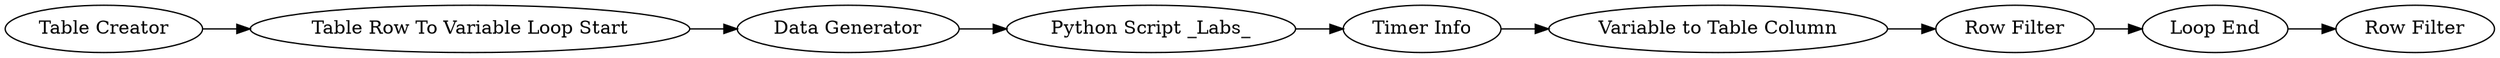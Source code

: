 digraph {
	28 -> 21
	20 -> 23
	26 -> 20
	21 -> 25
	23 -> 22
	27 -> 26
	22 -> 28
	25 -> 24
	24 [label="Row Filter"]
	27 [label="Table Creator"]
	20 [label="Data Generator"]
	22 [label="Timer Info"]
	28 [label="Variable to Table Column"]
	23 [label="Python Script _Labs_"]
	21 [label="Row Filter"]
	26 [label="Table Row To Variable Loop Start"]
	25 [label="Loop End"]
	rankdir=LR
}
